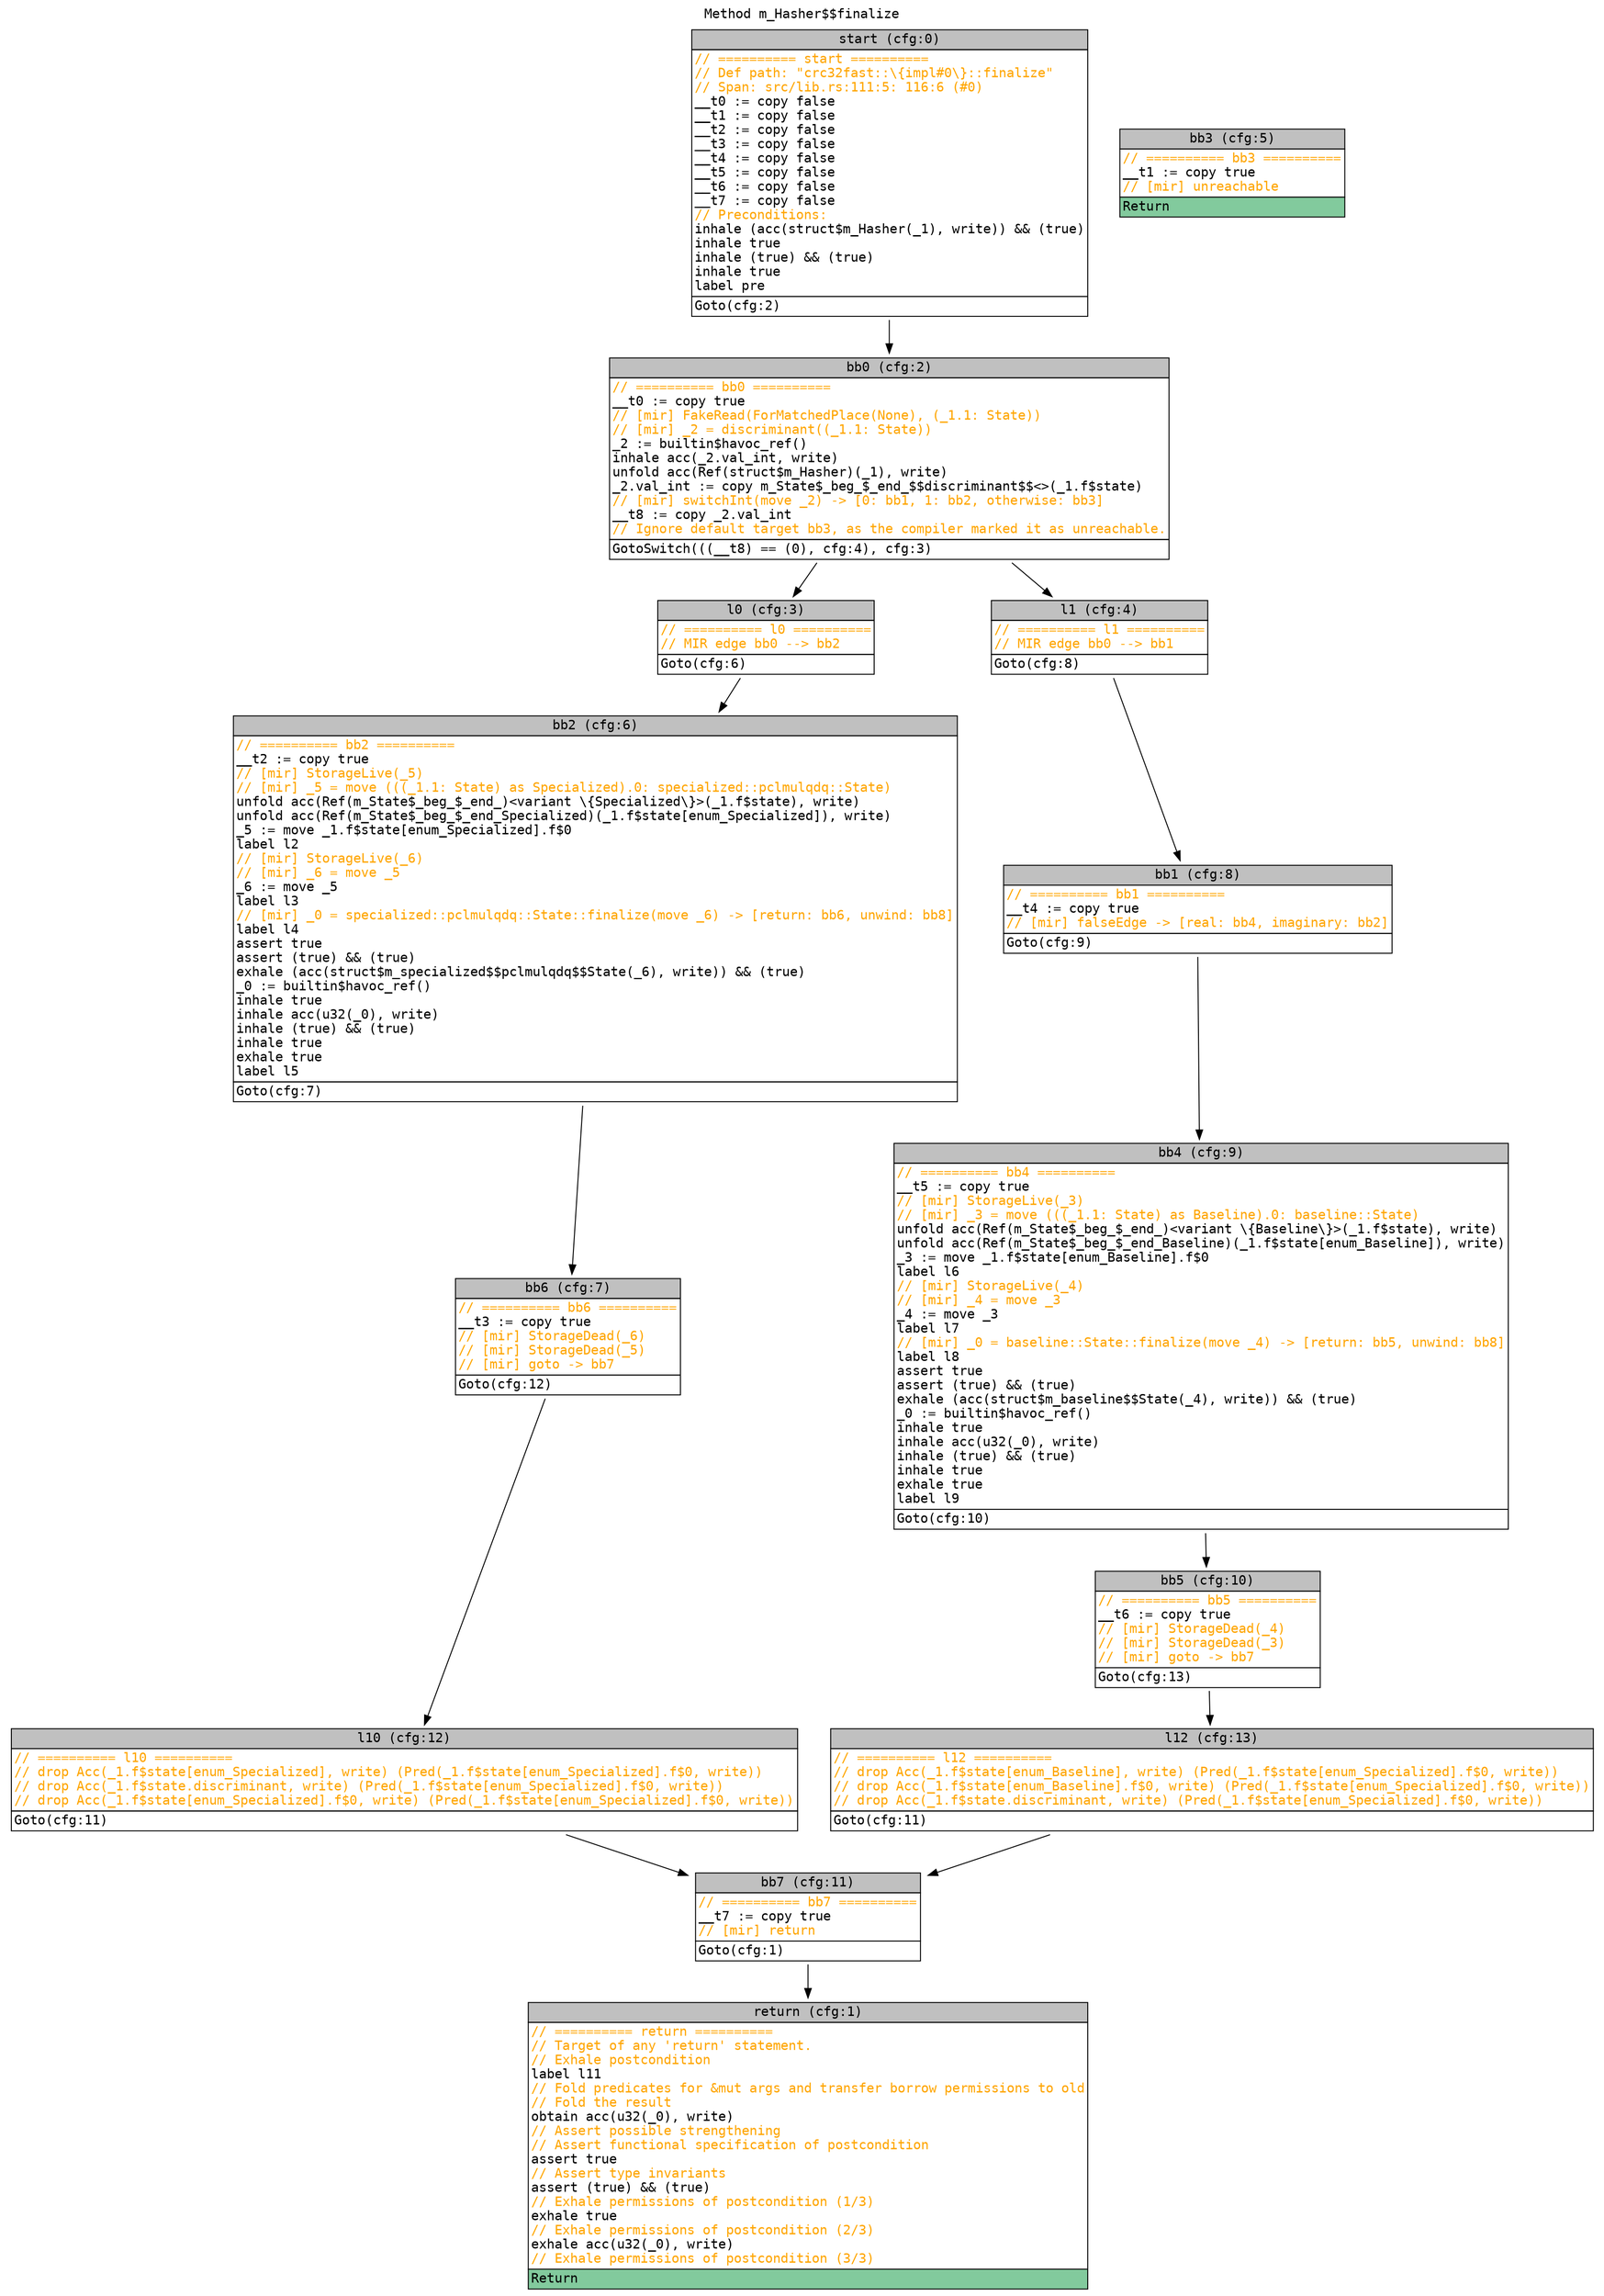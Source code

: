 digraph CFG {
graph [fontname=monospace];
node [fontname=monospace];
edge [fontname=monospace];
labelloc="t";
label="Method m_Hasher$$finalize";
"block_start" [shape=none,label=<<table border="0" cellborder="1" cellspacing="0"><tr><td bgcolor="gray" align="center">start (cfg:0)</td></tr><tr><td align="left" balign="left"><font color="orange">// ========== start ==========</font><br/><font color="orange">// Def path: "crc32fast::\{impl#0\}::finalize"</font><br/><font color="orange">// Span: src/lib.rs:111:5: 116:6 (#0)</font><br/>__t0 := copy false<br/>__t1 := copy false<br/>__t2 := copy false<br/>__t3 := copy false<br/>__t4 := copy false<br/>__t5 := copy false<br/>__t6 := copy false<br/>__t7 := copy false<br/><font color="orange">// Preconditions:</font><br/>inhale (acc(struct$m_Hasher(_1), write)) &amp;&amp; (true)<br/>inhale true<br/>inhale (true) &amp;&amp; (true)<br/>inhale true<br/>label pre</td></tr><tr><td align="left">Goto(cfg:2)<br/></td></tr></table>>];
"block_return" [shape=none,label=<<table border="0" cellborder="1" cellspacing="0"><tr><td bgcolor="gray" align="center">return (cfg:1)</td></tr><tr><td align="left" balign="left"><font color="orange">// ========== return ==========</font><br/><font color="orange">// Target of any 'return' statement.</font><br/><font color="orange">// Exhale postcondition</font><br/>label l11<br/><font color="orange">// Fold predicates for &amp;mut args and transfer borrow permissions to old</font><br/><font color="orange">// Fold the result</font><br/>obtain acc(u32(_0), write)<br/><font color="orange">// Assert possible strengthening</font><br/><font color="orange">// Assert functional specification of postcondition</font><br/>assert true<br/><font color="orange">// Assert type invariants</font><br/>assert (true) &amp;&amp; (true)<br/><font color="orange">// Exhale permissions of postcondition (1/3)</font><br/>exhale true<br/><font color="orange">// Exhale permissions of postcondition (2/3)</font><br/>exhale acc(u32(_0), write)<br/><font color="orange">// Exhale permissions of postcondition (3/3)</font></td></tr><tr><td align="left" bgcolor="#82CA9D">Return<br/></td></tr></table>>];
"block_bb0" [shape=none,label=<<table border="0" cellborder="1" cellspacing="0"><tr><td bgcolor="gray" align="center">bb0 (cfg:2)</td></tr><tr><td align="left" balign="left"><font color="orange">// ========== bb0 ==========</font><br/>__t0 := copy true<br/><font color="orange">// [mir] FakeRead(ForMatchedPlace(None), (_1.1: State))</font><br/><font color="orange">// [mir] _2 = discriminant((_1.1: State))</font><br/>_2 := builtin$havoc_ref()<br/>inhale acc(_2.val_int, write)<br/>unfold acc(Ref(struct$m_Hasher)(_1), write)<br/>_2.val_int := copy m_State$_beg_$_end_$$discriminant$$&lt;&gt;(_1.f$state)<br/><font color="orange">// [mir] switchInt(move _2) -&gt; [0: bb1, 1: bb2, otherwise: bb3]</font><br/>__t8 := copy _2.val_int<br/><font color="orange">// Ignore default target bb3, as the compiler marked it as unreachable.</font></td></tr><tr><td align="left">GotoSwitch(((__t8) == (0), cfg:4), cfg:3)<br/></td></tr></table>>];
"block_l0" [shape=none,label=<<table border="0" cellborder="1" cellspacing="0"><tr><td bgcolor="gray" align="center">l0 (cfg:3)</td></tr><tr><td align="left" balign="left"><font color="orange">// ========== l0 ==========</font><br/><font color="orange">// MIR edge bb0 --&gt; bb2</font></td></tr><tr><td align="left">Goto(cfg:6)<br/></td></tr></table>>];
"block_l1" [shape=none,label=<<table border="0" cellborder="1" cellspacing="0"><tr><td bgcolor="gray" align="center">l1 (cfg:4)</td></tr><tr><td align="left" balign="left"><font color="orange">// ========== l1 ==========</font><br/><font color="orange">// MIR edge bb0 --&gt; bb1</font></td></tr><tr><td align="left">Goto(cfg:8)<br/></td></tr></table>>];
"block_bb3" [shape=none,label=<<table border="0" cellborder="1" cellspacing="0"><tr><td bgcolor="gray" align="center">bb3 (cfg:5)</td></tr><tr><td align="left" balign="left"><font color="orange">// ========== bb3 ==========</font><br/>__t1 := copy true<br/><font color="orange">// [mir] unreachable</font></td></tr><tr><td align="left" bgcolor="#82CA9D">Return<br/></td></tr></table>>];
"block_bb2" [shape=none,label=<<table border="0" cellborder="1" cellspacing="0"><tr><td bgcolor="gray" align="center">bb2 (cfg:6)</td></tr><tr><td align="left" balign="left"><font color="orange">// ========== bb2 ==========</font><br/>__t2 := copy true<br/><font color="orange">// [mir] StorageLive(_5)</font><br/><font color="orange">// [mir] _5 = move (((_1.1: State) as Specialized).0: specialized::pclmulqdq::State)</font><br/>unfold acc(Ref(m_State$_beg_$_end_)&lt;variant \{Specialized\}&gt;(_1.f$state), write)<br/>unfold acc(Ref(m_State$_beg_$_end_Specialized)(_1.f$state[enum_Specialized]), write)<br/>_5 := move _1.f$state[enum_Specialized].f$0<br/>label l2<br/><font color="orange">// [mir] StorageLive(_6)</font><br/><font color="orange">// [mir] _6 = move _5</font><br/>_6 := move _5<br/>label l3<br/><font color="orange">// [mir] _0 = specialized::pclmulqdq::State::finalize(move _6) -&gt; [return: bb6, unwind: bb8]</font><br/>label l4<br/>assert true<br/>assert (true) &amp;&amp; (true)<br/>exhale (acc(struct$m_specialized$$pclmulqdq$$State(_6), write)) &amp;&amp; (true)<br/>_0 := builtin$havoc_ref()<br/>inhale true<br/>inhale acc(u32(_0), write)<br/>inhale (true) &amp;&amp; (true)<br/>inhale true<br/>exhale true<br/>label l5</td></tr><tr><td align="left">Goto(cfg:7)<br/></td></tr></table>>];
"block_bb6" [shape=none,label=<<table border="0" cellborder="1" cellspacing="0"><tr><td bgcolor="gray" align="center">bb6 (cfg:7)</td></tr><tr><td align="left" balign="left"><font color="orange">// ========== bb6 ==========</font><br/>__t3 := copy true<br/><font color="orange">// [mir] StorageDead(_6)</font><br/><font color="orange">// [mir] StorageDead(_5)</font><br/><font color="orange">// [mir] goto -&gt; bb7</font></td></tr><tr><td align="left">Goto(cfg:12)<br/></td></tr></table>>];
"block_bb1" [shape=none,label=<<table border="0" cellborder="1" cellspacing="0"><tr><td bgcolor="gray" align="center">bb1 (cfg:8)</td></tr><tr><td align="left" balign="left"><font color="orange">// ========== bb1 ==========</font><br/>__t4 := copy true<br/><font color="orange">// [mir] falseEdge -&gt; [real: bb4, imaginary: bb2]</font></td></tr><tr><td align="left">Goto(cfg:9)<br/></td></tr></table>>];
"block_bb4" [shape=none,label=<<table border="0" cellborder="1" cellspacing="0"><tr><td bgcolor="gray" align="center">bb4 (cfg:9)</td></tr><tr><td align="left" balign="left"><font color="orange">// ========== bb4 ==========</font><br/>__t5 := copy true<br/><font color="orange">// [mir] StorageLive(_3)</font><br/><font color="orange">// [mir] _3 = move (((_1.1: State) as Baseline).0: baseline::State)</font><br/>unfold acc(Ref(m_State$_beg_$_end_)&lt;variant \{Baseline\}&gt;(_1.f$state), write)<br/>unfold acc(Ref(m_State$_beg_$_end_Baseline)(_1.f$state[enum_Baseline]), write)<br/>_3 := move _1.f$state[enum_Baseline].f$0<br/>label l6<br/><font color="orange">// [mir] StorageLive(_4)</font><br/><font color="orange">// [mir] _4 = move _3</font><br/>_4 := move _3<br/>label l7<br/><font color="orange">// [mir] _0 = baseline::State::finalize(move _4) -&gt; [return: bb5, unwind: bb8]</font><br/>label l8<br/>assert true<br/>assert (true) &amp;&amp; (true)<br/>exhale (acc(struct$m_baseline$$State(_4), write)) &amp;&amp; (true)<br/>_0 := builtin$havoc_ref()<br/>inhale true<br/>inhale acc(u32(_0), write)<br/>inhale (true) &amp;&amp; (true)<br/>inhale true<br/>exhale true<br/>label l9</td></tr><tr><td align="left">Goto(cfg:10)<br/></td></tr></table>>];
"block_bb5" [shape=none,label=<<table border="0" cellborder="1" cellspacing="0"><tr><td bgcolor="gray" align="center">bb5 (cfg:10)</td></tr><tr><td align="left" balign="left"><font color="orange">// ========== bb5 ==========</font><br/>__t6 := copy true<br/><font color="orange">// [mir] StorageDead(_4)</font><br/><font color="orange">// [mir] StorageDead(_3)</font><br/><font color="orange">// [mir] goto -&gt; bb7</font></td></tr><tr><td align="left">Goto(cfg:13)<br/></td></tr></table>>];
"block_bb7" [shape=none,label=<<table border="0" cellborder="1" cellspacing="0"><tr><td bgcolor="gray" align="center">bb7 (cfg:11)</td></tr><tr><td align="left" balign="left"><font color="orange">// ========== bb7 ==========</font><br/>__t7 := copy true<br/><font color="orange">// [mir] return</font></td></tr><tr><td align="left">Goto(cfg:1)<br/></td></tr></table>>];
"block_l10" [shape=none,label=<<table border="0" cellborder="1" cellspacing="0"><tr><td bgcolor="gray" align="center">l10 (cfg:12)</td></tr><tr><td align="left" balign="left"><font color="orange">// ========== l10 ==========</font><br/><font color="orange">// drop Acc(_1.f$state[enum_Specialized], write) (Pred(_1.f$state[enum_Specialized].f$0, write))</font><br/><font color="orange">// drop Acc(_1.f$state.discriminant, write) (Pred(_1.f$state[enum_Specialized].f$0, write))</font><br/><font color="orange">// drop Acc(_1.f$state[enum_Specialized].f$0, write) (Pred(_1.f$state[enum_Specialized].f$0, write))</font></td></tr><tr><td align="left">Goto(cfg:11)<br/></td></tr></table>>];
"block_l12" [shape=none,label=<<table border="0" cellborder="1" cellspacing="0"><tr><td bgcolor="gray" align="center">l12 (cfg:13)</td></tr><tr><td align="left" balign="left"><font color="orange">// ========== l12 ==========</font><br/><font color="orange">// drop Acc(_1.f$state[enum_Baseline], write) (Pred(_1.f$state[enum_Specialized].f$0, write))</font><br/><font color="orange">// drop Acc(_1.f$state[enum_Baseline].f$0, write) (Pred(_1.f$state[enum_Specialized].f$0, write))</font><br/><font color="orange">// drop Acc(_1.f$state.discriminant, write) (Pred(_1.f$state[enum_Specialized].f$0, write))</font></td></tr><tr><td align="left">Goto(cfg:11)<br/></td></tr></table>>];
"block_start" -> "block_bb0";
"block_bb0" -> "block_l1";
"block_bb0" -> "block_l0";
"block_l0" -> "block_bb2";
"block_l1" -> "block_bb1";
"block_bb2" -> "block_bb6";
"block_bb6" -> "block_l10";
"block_bb1" -> "block_bb4";
"block_bb4" -> "block_bb5";
"block_bb5" -> "block_l12";
"block_bb7" -> "block_return";
"block_l10" -> "block_bb7";
"block_l12" -> "block_bb7";
}
